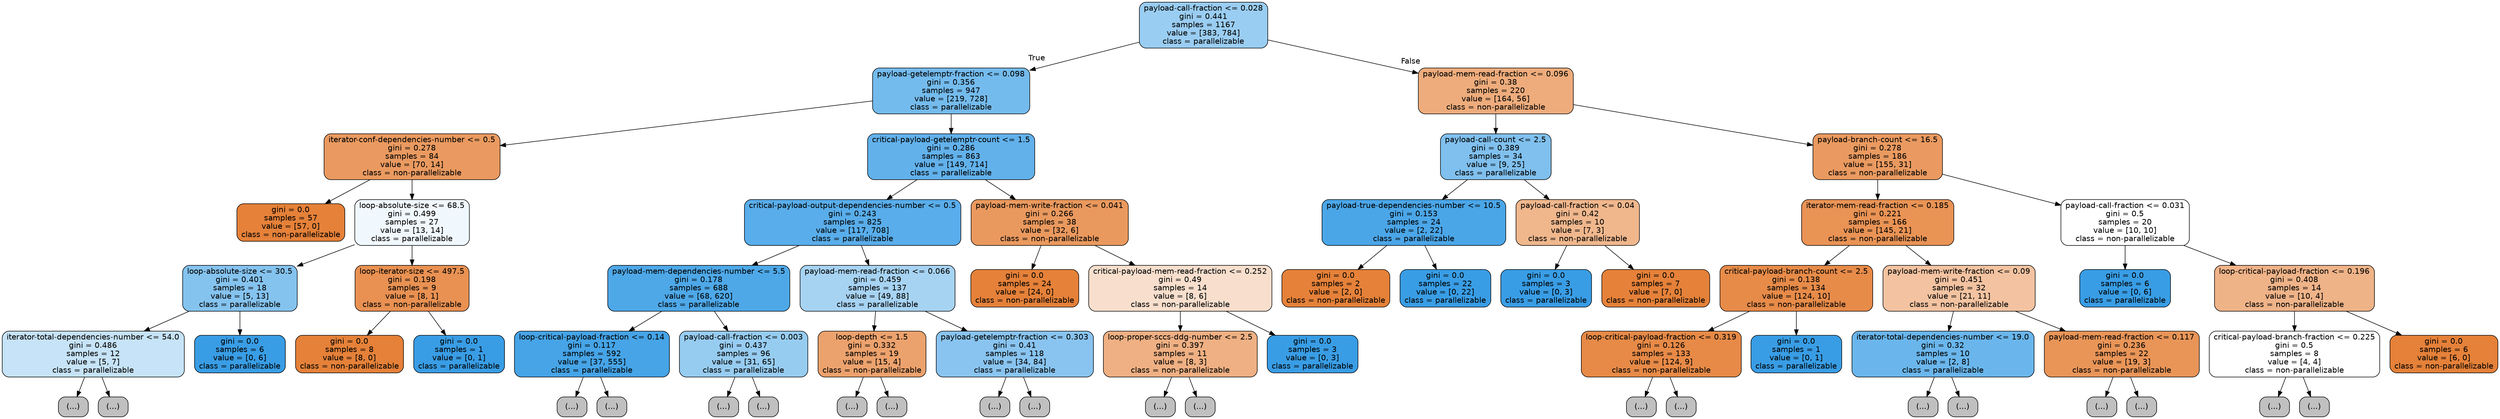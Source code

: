 digraph Tree {
node [shape=box, style="filled, rounded", color="black", fontname=helvetica] ;
edge [fontname=helvetica] ;
0 [label="payload-call-fraction <= 0.028\ngini = 0.441\nsamples = 1167\nvalue = [383, 784]\nclass = parallelizable", fillcolor="#399de582"] ;
1 [label="payload-getelemptr-fraction <= 0.098\ngini = 0.356\nsamples = 947\nvalue = [219, 728]\nclass = parallelizable", fillcolor="#399de5b2"] ;
0 -> 1 [labeldistance=2.5, labelangle=45, headlabel="True"] ;
2 [label="iterator-conf-dependencies-number <= 0.5\ngini = 0.278\nsamples = 84\nvalue = [70, 14]\nclass = non-parallelizable", fillcolor="#e58139cc"] ;
1 -> 2 ;
3 [label="gini = 0.0\nsamples = 57\nvalue = [57, 0]\nclass = non-parallelizable", fillcolor="#e58139ff"] ;
2 -> 3 ;
4 [label="loop-absolute-size <= 68.5\ngini = 0.499\nsamples = 27\nvalue = [13, 14]\nclass = parallelizable", fillcolor="#399de512"] ;
2 -> 4 ;
5 [label="loop-absolute-size <= 30.5\ngini = 0.401\nsamples = 18\nvalue = [5, 13]\nclass = parallelizable", fillcolor="#399de59d"] ;
4 -> 5 ;
6 [label="iterator-total-dependencies-number <= 54.0\ngini = 0.486\nsamples = 12\nvalue = [5, 7]\nclass = parallelizable", fillcolor="#399de549"] ;
5 -> 6 ;
7 [label="(...)", fillcolor="#C0C0C0"] ;
6 -> 7 ;
14 [label="(...)", fillcolor="#C0C0C0"] ;
6 -> 14 ;
15 [label="gini = 0.0\nsamples = 6\nvalue = [0, 6]\nclass = parallelizable", fillcolor="#399de5ff"] ;
5 -> 15 ;
16 [label="loop-iterator-size <= 497.5\ngini = 0.198\nsamples = 9\nvalue = [8, 1]\nclass = non-parallelizable", fillcolor="#e58139df"] ;
4 -> 16 ;
17 [label="gini = 0.0\nsamples = 8\nvalue = [8, 0]\nclass = non-parallelizable", fillcolor="#e58139ff"] ;
16 -> 17 ;
18 [label="gini = 0.0\nsamples = 1\nvalue = [0, 1]\nclass = parallelizable", fillcolor="#399de5ff"] ;
16 -> 18 ;
19 [label="critical-payload-getelemptr-count <= 1.5\ngini = 0.286\nsamples = 863\nvalue = [149, 714]\nclass = parallelizable", fillcolor="#399de5ca"] ;
1 -> 19 ;
20 [label="critical-payload-output-dependencies-number <= 0.5\ngini = 0.243\nsamples = 825\nvalue = [117, 708]\nclass = parallelizable", fillcolor="#399de5d5"] ;
19 -> 20 ;
21 [label="payload-mem-dependencies-number <= 5.5\ngini = 0.178\nsamples = 688\nvalue = [68, 620]\nclass = parallelizable", fillcolor="#399de5e3"] ;
20 -> 21 ;
22 [label="loop-critical-payload-fraction <= 0.14\ngini = 0.117\nsamples = 592\nvalue = [37, 555]\nclass = parallelizable", fillcolor="#399de5ee"] ;
21 -> 22 ;
23 [label="(...)", fillcolor="#C0C0C0"] ;
22 -> 23 ;
80 [label="(...)", fillcolor="#C0C0C0"] ;
22 -> 80 ;
99 [label="payload-call-fraction <= 0.003\ngini = 0.437\nsamples = 96\nvalue = [31, 65]\nclass = parallelizable", fillcolor="#399de585"] ;
21 -> 99 ;
100 [label="(...)", fillcolor="#C0C0C0"] ;
99 -> 100 ;
119 [label="(...)", fillcolor="#C0C0C0"] ;
99 -> 119 ;
126 [label="payload-mem-read-fraction <= 0.066\ngini = 0.459\nsamples = 137\nvalue = [49, 88]\nclass = parallelizable", fillcolor="#399de571"] ;
20 -> 126 ;
127 [label="loop-depth <= 1.5\ngini = 0.332\nsamples = 19\nvalue = [15, 4]\nclass = non-parallelizable", fillcolor="#e58139bb"] ;
126 -> 127 ;
128 [label="(...)", fillcolor="#C0C0C0"] ;
127 -> 128 ;
129 [label="(...)", fillcolor="#C0C0C0"] ;
127 -> 129 ;
130 [label="payload-getelemptr-fraction <= 0.303\ngini = 0.41\nsamples = 118\nvalue = [34, 84]\nclass = parallelizable", fillcolor="#399de598"] ;
126 -> 130 ;
131 [label="(...)", fillcolor="#C0C0C0"] ;
130 -> 131 ;
156 [label="(...)", fillcolor="#C0C0C0"] ;
130 -> 156 ;
173 [label="payload-mem-write-fraction <= 0.041\ngini = 0.266\nsamples = 38\nvalue = [32, 6]\nclass = non-parallelizable", fillcolor="#e58139cf"] ;
19 -> 173 ;
174 [label="gini = 0.0\nsamples = 24\nvalue = [24, 0]\nclass = non-parallelizable", fillcolor="#e58139ff"] ;
173 -> 174 ;
175 [label="critical-payload-mem-read-fraction <= 0.252\ngini = 0.49\nsamples = 14\nvalue = [8, 6]\nclass = non-parallelizable", fillcolor="#e5813940"] ;
173 -> 175 ;
176 [label="loop-proper-sccs-ddg-number <= 2.5\ngini = 0.397\nsamples = 11\nvalue = [8, 3]\nclass = non-parallelizable", fillcolor="#e581399f"] ;
175 -> 176 ;
177 [label="(...)", fillcolor="#C0C0C0"] ;
176 -> 177 ;
178 [label="(...)", fillcolor="#C0C0C0"] ;
176 -> 178 ;
183 [label="gini = 0.0\nsamples = 3\nvalue = [0, 3]\nclass = parallelizable", fillcolor="#399de5ff"] ;
175 -> 183 ;
184 [label="payload-mem-read-fraction <= 0.096\ngini = 0.38\nsamples = 220\nvalue = [164, 56]\nclass = non-parallelizable", fillcolor="#e58139a8"] ;
0 -> 184 [labeldistance=2.5, labelangle=-45, headlabel="False"] ;
185 [label="payload-call-count <= 2.5\ngini = 0.389\nsamples = 34\nvalue = [9, 25]\nclass = parallelizable", fillcolor="#399de5a3"] ;
184 -> 185 ;
186 [label="payload-true-dependencies-number <= 10.5\ngini = 0.153\nsamples = 24\nvalue = [2, 22]\nclass = parallelizable", fillcolor="#399de5e8"] ;
185 -> 186 ;
187 [label="gini = 0.0\nsamples = 2\nvalue = [2, 0]\nclass = non-parallelizable", fillcolor="#e58139ff"] ;
186 -> 187 ;
188 [label="gini = 0.0\nsamples = 22\nvalue = [0, 22]\nclass = parallelizable", fillcolor="#399de5ff"] ;
186 -> 188 ;
189 [label="payload-call-fraction <= 0.04\ngini = 0.42\nsamples = 10\nvalue = [7, 3]\nclass = non-parallelizable", fillcolor="#e5813992"] ;
185 -> 189 ;
190 [label="gini = 0.0\nsamples = 3\nvalue = [0, 3]\nclass = parallelizable", fillcolor="#399de5ff"] ;
189 -> 190 ;
191 [label="gini = 0.0\nsamples = 7\nvalue = [7, 0]\nclass = non-parallelizable", fillcolor="#e58139ff"] ;
189 -> 191 ;
192 [label="payload-branch-count <= 16.5\ngini = 0.278\nsamples = 186\nvalue = [155, 31]\nclass = non-parallelizable", fillcolor="#e58139cc"] ;
184 -> 192 ;
193 [label="iterator-mem-read-fraction <= 0.185\ngini = 0.221\nsamples = 166\nvalue = [145, 21]\nclass = non-parallelizable", fillcolor="#e58139da"] ;
192 -> 193 ;
194 [label="critical-payload-branch-count <= 2.5\ngini = 0.138\nsamples = 134\nvalue = [124, 10]\nclass = non-parallelizable", fillcolor="#e58139ea"] ;
193 -> 194 ;
195 [label="loop-critical-payload-fraction <= 0.319\ngini = 0.126\nsamples = 133\nvalue = [124, 9]\nclass = non-parallelizable", fillcolor="#e58139ec"] ;
194 -> 195 ;
196 [label="(...)", fillcolor="#C0C0C0"] ;
195 -> 196 ;
211 [label="(...)", fillcolor="#C0C0C0"] ;
195 -> 211 ;
214 [label="gini = 0.0\nsamples = 1\nvalue = [0, 1]\nclass = parallelizable", fillcolor="#399de5ff"] ;
194 -> 214 ;
215 [label="payload-mem-write-fraction <= 0.09\ngini = 0.451\nsamples = 32\nvalue = [21, 11]\nclass = non-parallelizable", fillcolor="#e5813979"] ;
193 -> 215 ;
216 [label="iterator-total-dependencies-number <= 19.0\ngini = 0.32\nsamples = 10\nvalue = [2, 8]\nclass = parallelizable", fillcolor="#399de5bf"] ;
215 -> 216 ;
217 [label="(...)", fillcolor="#C0C0C0"] ;
216 -> 217 ;
220 [label="(...)", fillcolor="#C0C0C0"] ;
216 -> 220 ;
221 [label="payload-mem-read-fraction <= 0.117\ngini = 0.236\nsamples = 22\nvalue = [19, 3]\nclass = non-parallelizable", fillcolor="#e58139d7"] ;
215 -> 221 ;
222 [label="(...)", fillcolor="#C0C0C0"] ;
221 -> 222 ;
223 [label="(...)", fillcolor="#C0C0C0"] ;
221 -> 223 ;
228 [label="payload-call-fraction <= 0.031\ngini = 0.5\nsamples = 20\nvalue = [10, 10]\nclass = non-parallelizable", fillcolor="#e5813900"] ;
192 -> 228 ;
229 [label="gini = 0.0\nsamples = 6\nvalue = [0, 6]\nclass = parallelizable", fillcolor="#399de5ff"] ;
228 -> 229 ;
230 [label="loop-critical-payload-fraction <= 0.196\ngini = 0.408\nsamples = 14\nvalue = [10, 4]\nclass = non-parallelizable", fillcolor="#e5813999"] ;
228 -> 230 ;
231 [label="critical-payload-branch-fraction <= 0.225\ngini = 0.5\nsamples = 8\nvalue = [4, 4]\nclass = non-parallelizable", fillcolor="#e5813900"] ;
230 -> 231 ;
232 [label="(...)", fillcolor="#C0C0C0"] ;
231 -> 232 ;
233 [label="(...)", fillcolor="#C0C0C0"] ;
231 -> 233 ;
236 [label="gini = 0.0\nsamples = 6\nvalue = [6, 0]\nclass = non-parallelizable", fillcolor="#e58139ff"] ;
230 -> 236 ;
}